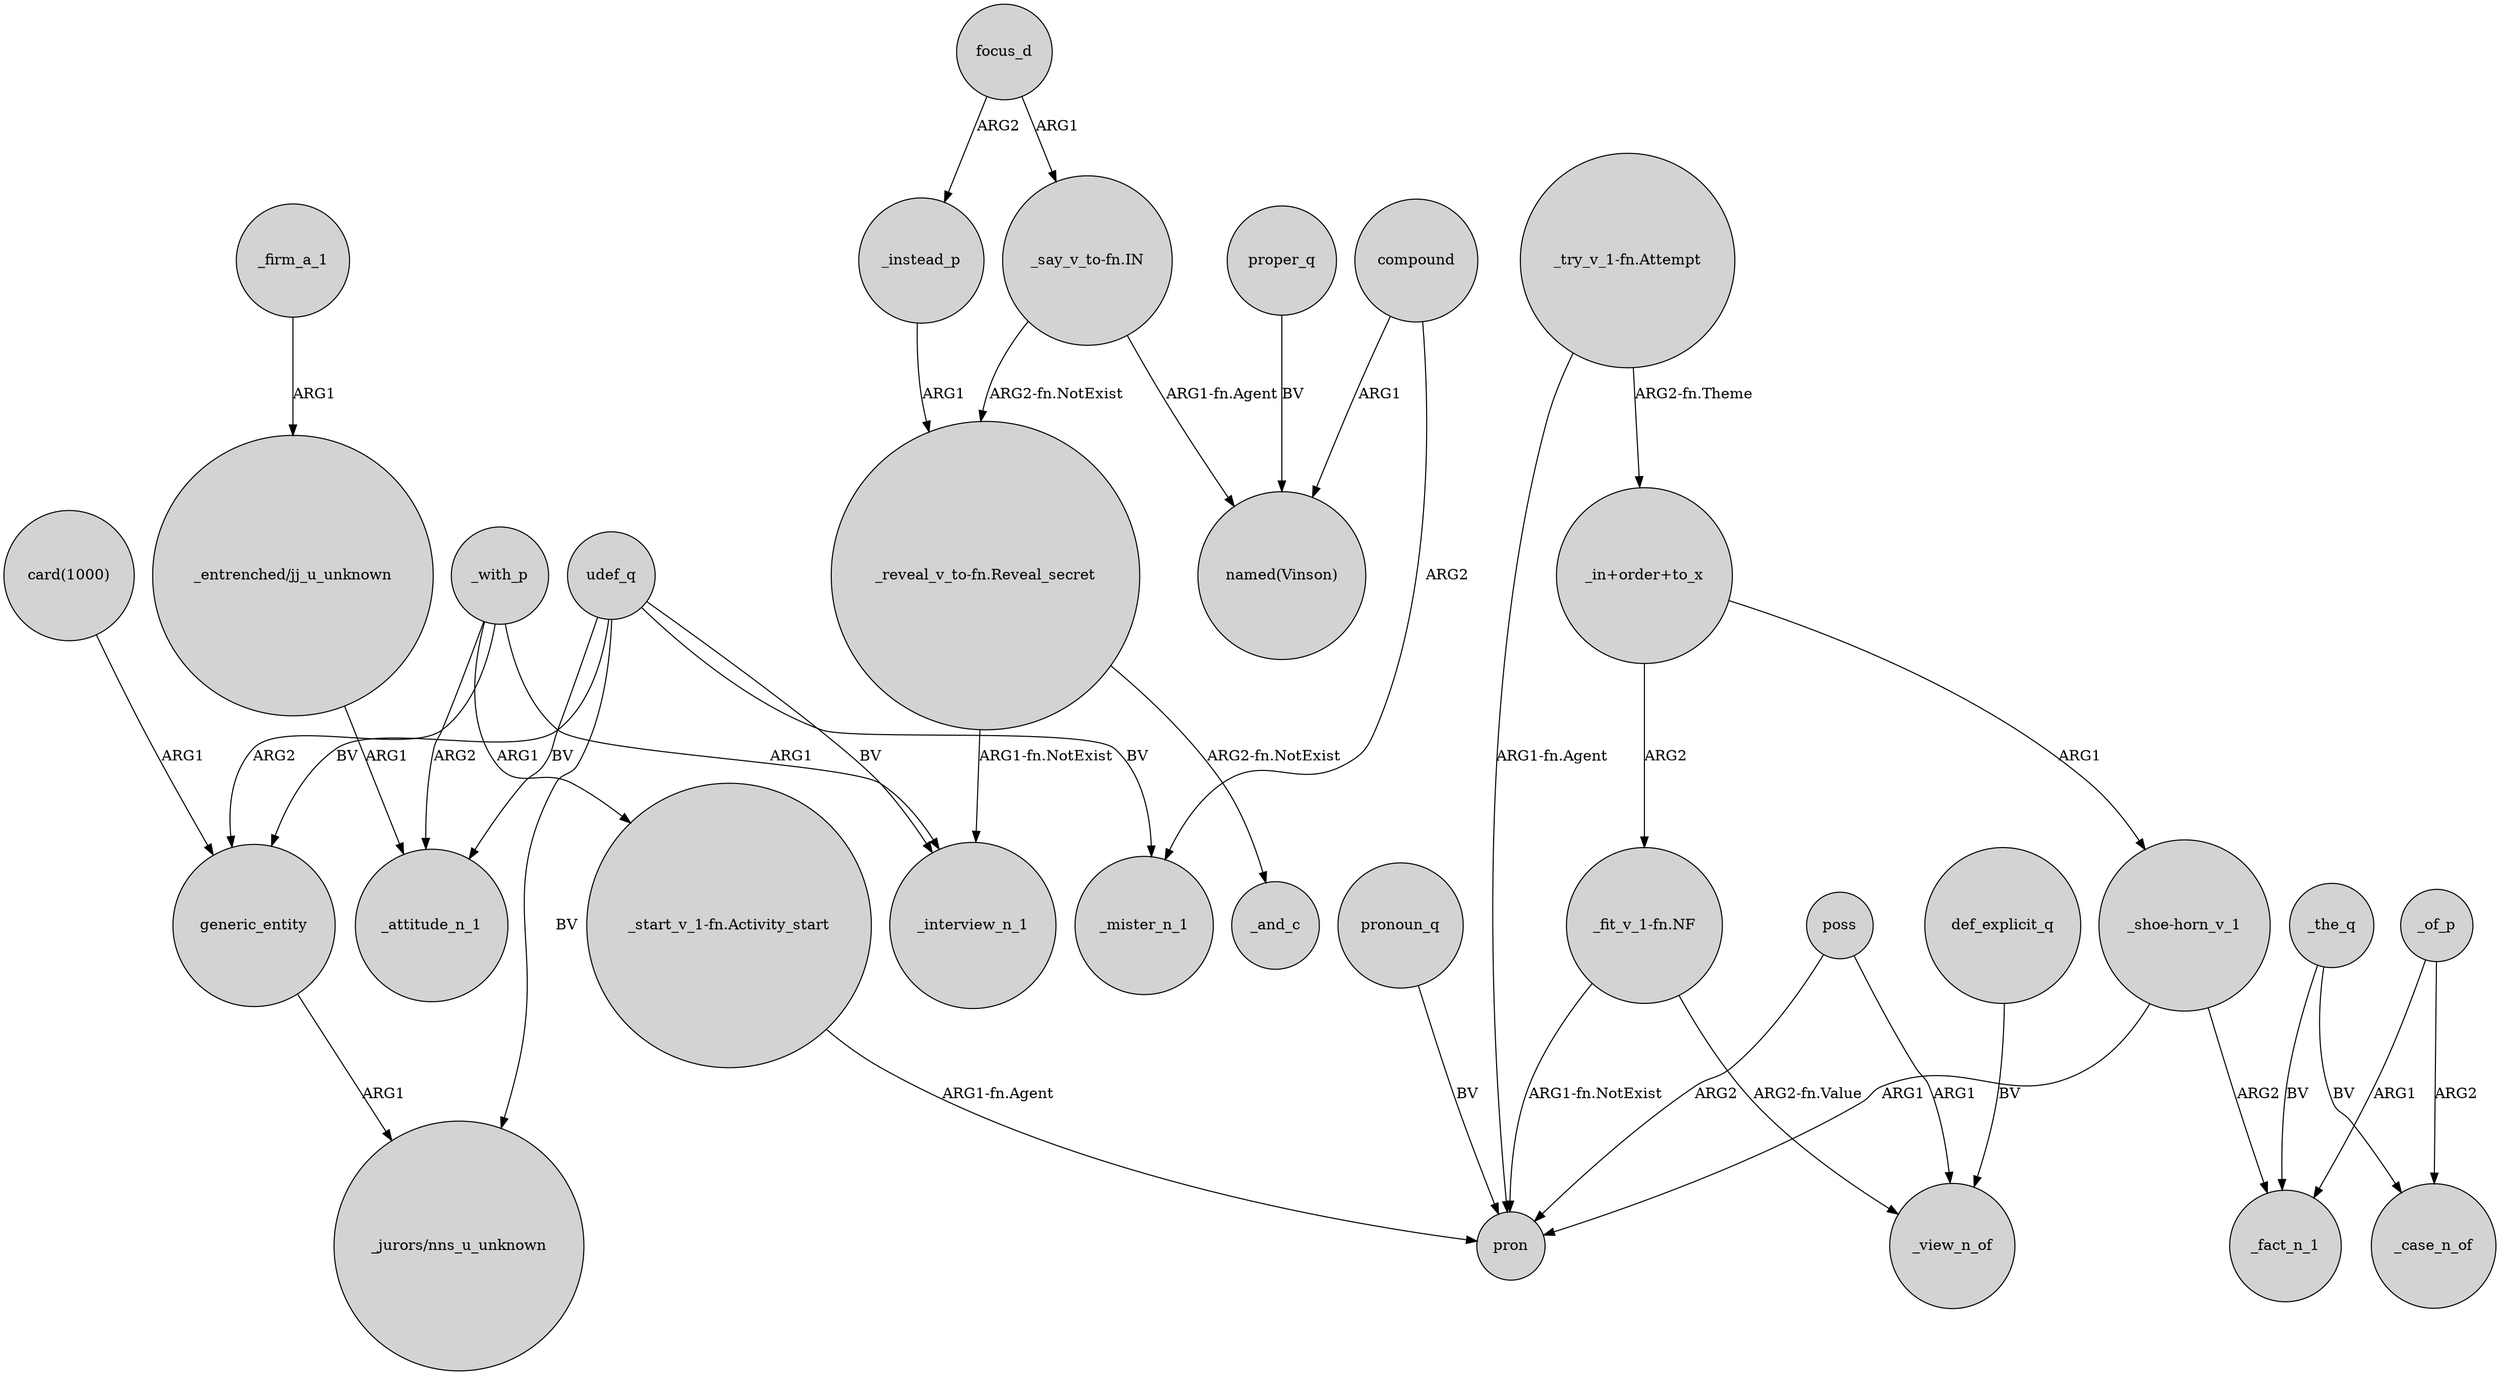 digraph {
	node [shape=circle style=filled]
	udef_q -> "_jurors/nns_u_unknown" [label=BV]
	_with_p -> _attitude_n_1 [label=ARG2]
	udef_q -> generic_entity [label=BV]
	udef_q -> _attitude_n_1 [label=BV]
	poss -> pron [label=ARG2]
	"_in+order+to_x" -> "_shoe-horn_v_1" [label=ARG1]
	"_say_v_to-fn.IN" -> "named(Vinson)" [label="ARG1-fn.Agent"]
	_with_p -> generic_entity [label=ARG2]
	compound -> _mister_n_1 [label=ARG2]
	_the_q -> _case_n_of [label=BV]
	_with_p -> _interview_n_1 [label=ARG1]
	generic_entity -> "_jurors/nns_u_unknown" [label=ARG1]
	udef_q -> _mister_n_1 [label=BV]
	_instead_p -> "_reveal_v_to-fn.Reveal_secret" [label=ARG1]
	"_start_v_1-fn.Activity_start" -> pron [label="ARG1-fn.Agent"]
	"card(1000)" -> generic_entity [label=ARG1]
	focus_d -> "_say_v_to-fn.IN" [label=ARG1]
	"_try_v_1-fn.Attempt" -> "_in+order+to_x" [label="ARG2-fn.Theme"]
	proper_q -> "named(Vinson)" [label=BV]
	"_fit_v_1-fn.NF" -> _view_n_of [label="ARG2-fn.Value"]
	poss -> _view_n_of [label=ARG1]
	_of_p -> _case_n_of [label=ARG2]
	pronoun_q -> pron [label=BV]
	"_fit_v_1-fn.NF" -> pron [label="ARG1-fn.NotExist"]
	compound -> "named(Vinson)" [label=ARG1]
	"_say_v_to-fn.IN" -> "_reveal_v_to-fn.Reveal_secret" [label="ARG2-fn.NotExist"]
	"_reveal_v_to-fn.Reveal_secret" -> _interview_n_1 [label="ARG1-fn.NotExist"]
	"_reveal_v_to-fn.Reveal_secret" -> _and_c [label="ARG2-fn.NotExist"]
	"_shoe-horn_v_1" -> _fact_n_1 [label=ARG2]
	_of_p -> _fact_n_1 [label=ARG1]
	def_explicit_q -> _view_n_of [label=BV]
	"_shoe-horn_v_1" -> pron [label=ARG1]
	_the_q -> _fact_n_1 [label=BV]
	"_try_v_1-fn.Attempt" -> pron [label="ARG1-fn.Agent"]
	"_in+order+to_x" -> "_fit_v_1-fn.NF" [label=ARG2]
	_firm_a_1 -> "_entrenched/jj_u_unknown" [label=ARG1]
	"_entrenched/jj_u_unknown" -> _attitude_n_1 [label=ARG1]
	udef_q -> _interview_n_1 [label=BV]
	focus_d -> _instead_p [label=ARG2]
	_with_p -> "_start_v_1-fn.Activity_start" [label=ARG1]
}
